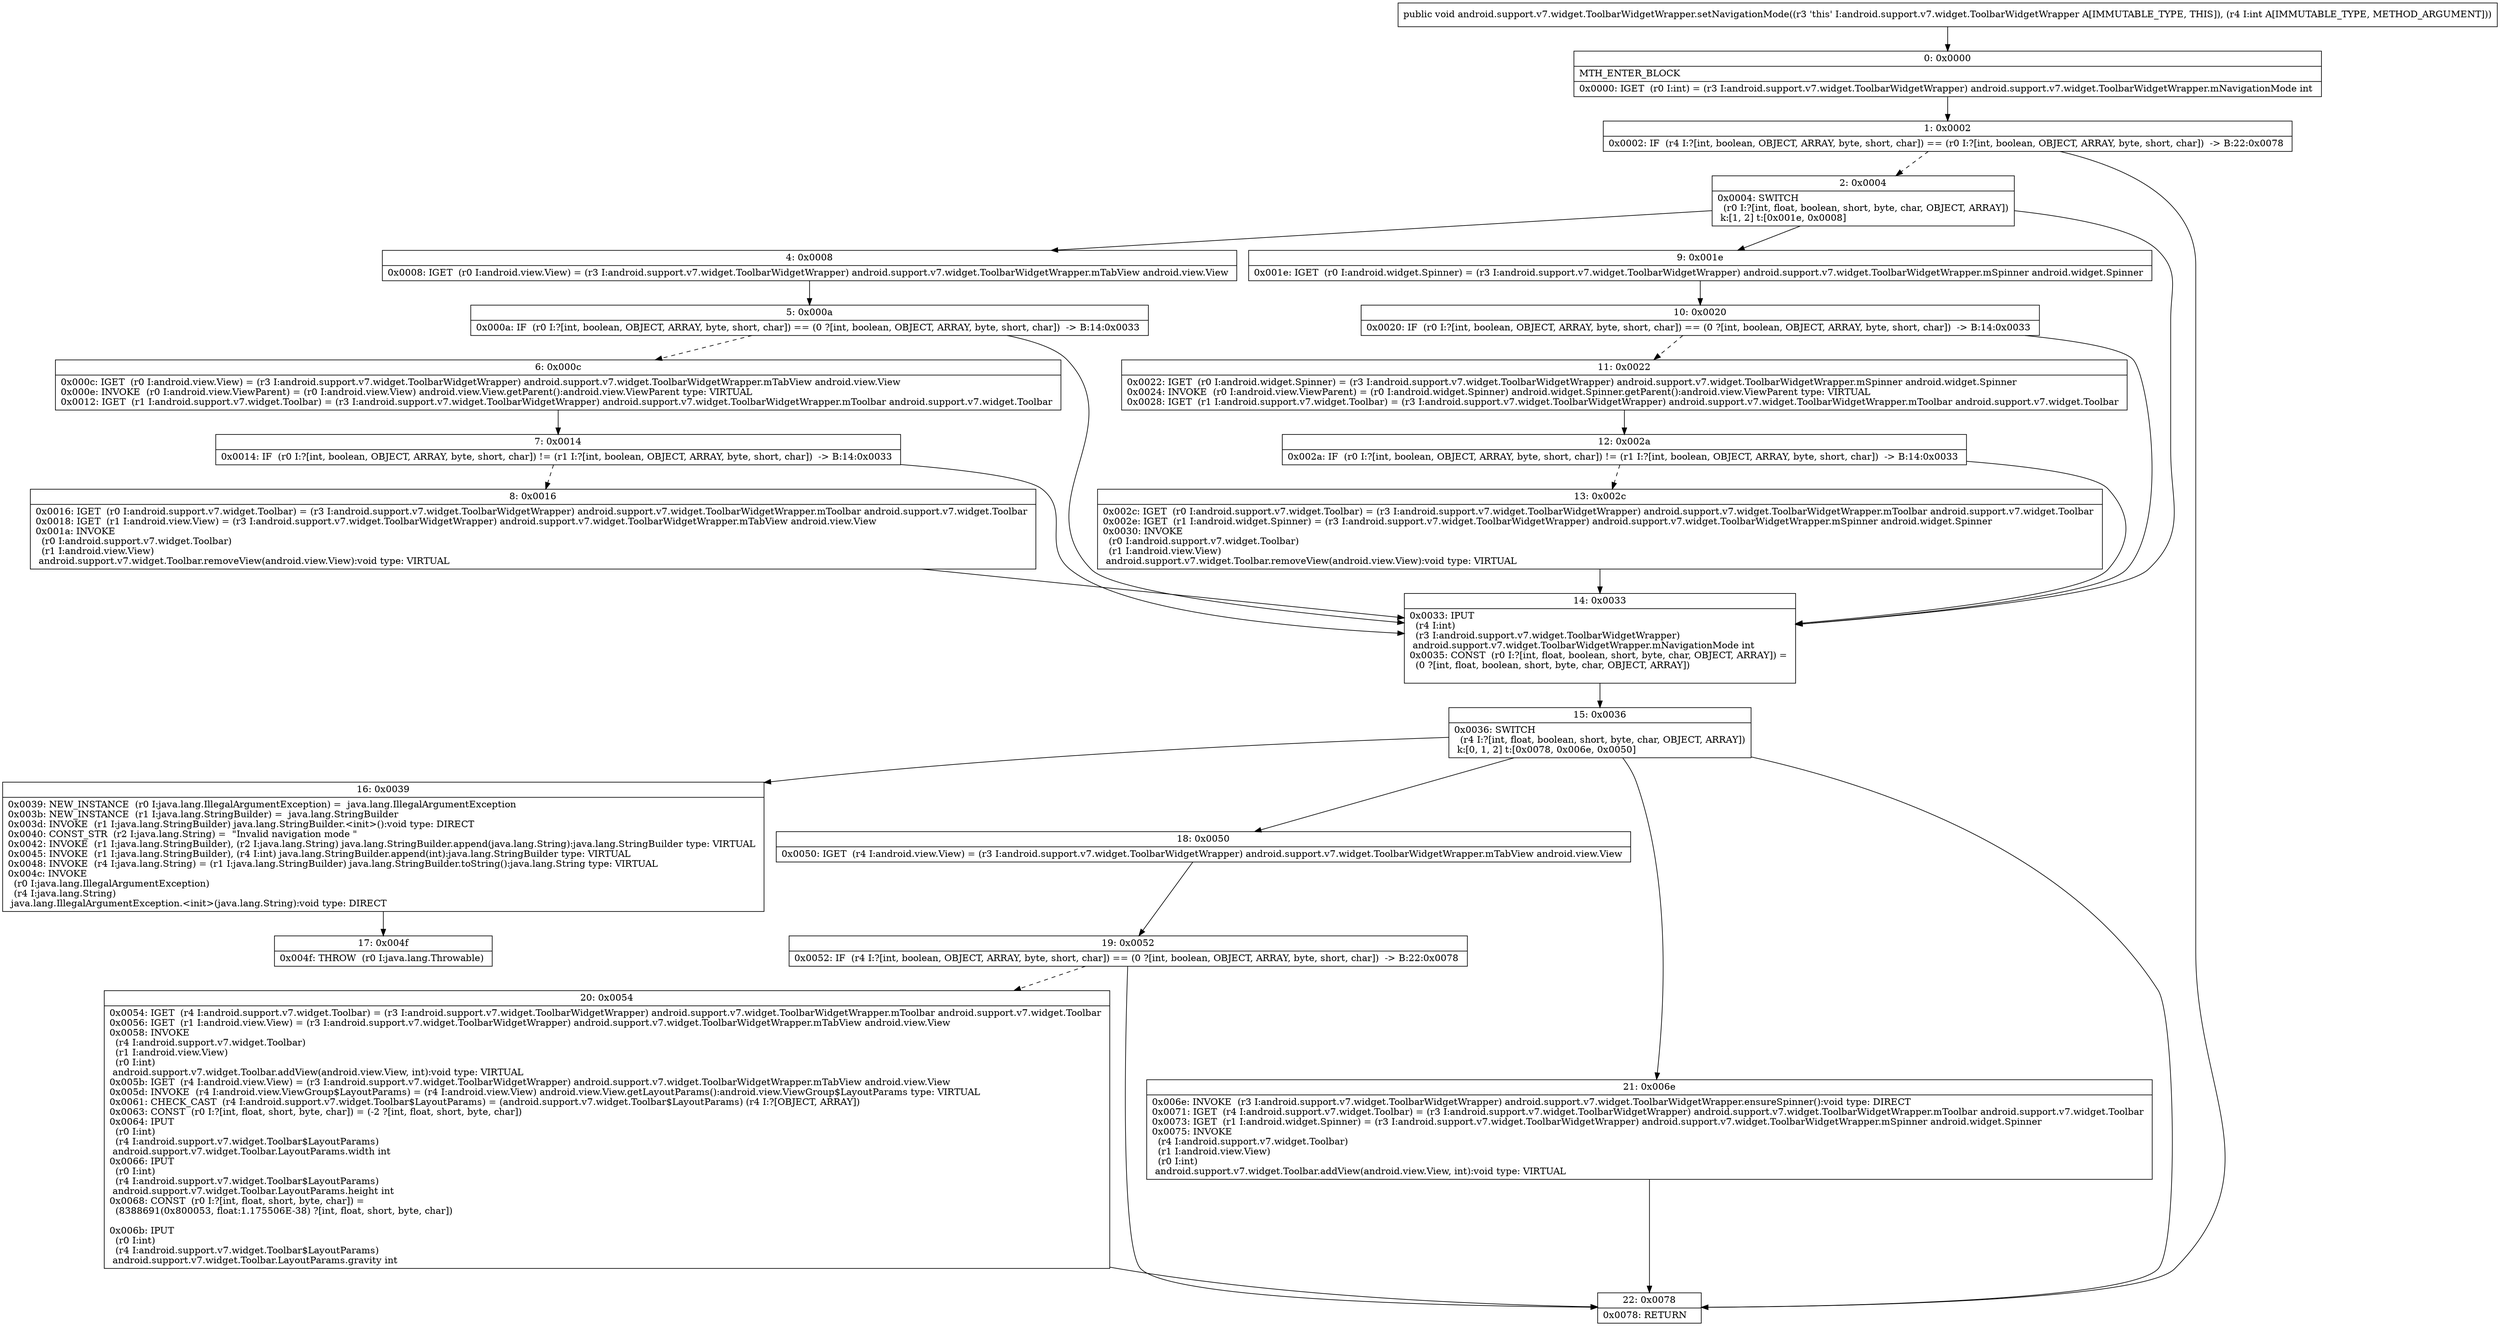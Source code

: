 digraph "CFG forandroid.support.v7.widget.ToolbarWidgetWrapper.setNavigationMode(I)V" {
Node_0 [shape=record,label="{0\:\ 0x0000|MTH_ENTER_BLOCK\l|0x0000: IGET  (r0 I:int) = (r3 I:android.support.v7.widget.ToolbarWidgetWrapper) android.support.v7.widget.ToolbarWidgetWrapper.mNavigationMode int \l}"];
Node_1 [shape=record,label="{1\:\ 0x0002|0x0002: IF  (r4 I:?[int, boolean, OBJECT, ARRAY, byte, short, char]) == (r0 I:?[int, boolean, OBJECT, ARRAY, byte, short, char])  \-\> B:22:0x0078 \l}"];
Node_2 [shape=record,label="{2\:\ 0x0004|0x0004: SWITCH  \l  (r0 I:?[int, float, boolean, short, byte, char, OBJECT, ARRAY])\l k:[1, 2] t:[0x001e, 0x0008] \l}"];
Node_4 [shape=record,label="{4\:\ 0x0008|0x0008: IGET  (r0 I:android.view.View) = (r3 I:android.support.v7.widget.ToolbarWidgetWrapper) android.support.v7.widget.ToolbarWidgetWrapper.mTabView android.view.View \l}"];
Node_5 [shape=record,label="{5\:\ 0x000a|0x000a: IF  (r0 I:?[int, boolean, OBJECT, ARRAY, byte, short, char]) == (0 ?[int, boolean, OBJECT, ARRAY, byte, short, char])  \-\> B:14:0x0033 \l}"];
Node_6 [shape=record,label="{6\:\ 0x000c|0x000c: IGET  (r0 I:android.view.View) = (r3 I:android.support.v7.widget.ToolbarWidgetWrapper) android.support.v7.widget.ToolbarWidgetWrapper.mTabView android.view.View \l0x000e: INVOKE  (r0 I:android.view.ViewParent) = (r0 I:android.view.View) android.view.View.getParent():android.view.ViewParent type: VIRTUAL \l0x0012: IGET  (r1 I:android.support.v7.widget.Toolbar) = (r3 I:android.support.v7.widget.ToolbarWidgetWrapper) android.support.v7.widget.ToolbarWidgetWrapper.mToolbar android.support.v7.widget.Toolbar \l}"];
Node_7 [shape=record,label="{7\:\ 0x0014|0x0014: IF  (r0 I:?[int, boolean, OBJECT, ARRAY, byte, short, char]) != (r1 I:?[int, boolean, OBJECT, ARRAY, byte, short, char])  \-\> B:14:0x0033 \l}"];
Node_8 [shape=record,label="{8\:\ 0x0016|0x0016: IGET  (r0 I:android.support.v7.widget.Toolbar) = (r3 I:android.support.v7.widget.ToolbarWidgetWrapper) android.support.v7.widget.ToolbarWidgetWrapper.mToolbar android.support.v7.widget.Toolbar \l0x0018: IGET  (r1 I:android.view.View) = (r3 I:android.support.v7.widget.ToolbarWidgetWrapper) android.support.v7.widget.ToolbarWidgetWrapper.mTabView android.view.View \l0x001a: INVOKE  \l  (r0 I:android.support.v7.widget.Toolbar)\l  (r1 I:android.view.View)\l android.support.v7.widget.Toolbar.removeView(android.view.View):void type: VIRTUAL \l}"];
Node_9 [shape=record,label="{9\:\ 0x001e|0x001e: IGET  (r0 I:android.widget.Spinner) = (r3 I:android.support.v7.widget.ToolbarWidgetWrapper) android.support.v7.widget.ToolbarWidgetWrapper.mSpinner android.widget.Spinner \l}"];
Node_10 [shape=record,label="{10\:\ 0x0020|0x0020: IF  (r0 I:?[int, boolean, OBJECT, ARRAY, byte, short, char]) == (0 ?[int, boolean, OBJECT, ARRAY, byte, short, char])  \-\> B:14:0x0033 \l}"];
Node_11 [shape=record,label="{11\:\ 0x0022|0x0022: IGET  (r0 I:android.widget.Spinner) = (r3 I:android.support.v7.widget.ToolbarWidgetWrapper) android.support.v7.widget.ToolbarWidgetWrapper.mSpinner android.widget.Spinner \l0x0024: INVOKE  (r0 I:android.view.ViewParent) = (r0 I:android.widget.Spinner) android.widget.Spinner.getParent():android.view.ViewParent type: VIRTUAL \l0x0028: IGET  (r1 I:android.support.v7.widget.Toolbar) = (r3 I:android.support.v7.widget.ToolbarWidgetWrapper) android.support.v7.widget.ToolbarWidgetWrapper.mToolbar android.support.v7.widget.Toolbar \l}"];
Node_12 [shape=record,label="{12\:\ 0x002a|0x002a: IF  (r0 I:?[int, boolean, OBJECT, ARRAY, byte, short, char]) != (r1 I:?[int, boolean, OBJECT, ARRAY, byte, short, char])  \-\> B:14:0x0033 \l}"];
Node_13 [shape=record,label="{13\:\ 0x002c|0x002c: IGET  (r0 I:android.support.v7.widget.Toolbar) = (r3 I:android.support.v7.widget.ToolbarWidgetWrapper) android.support.v7.widget.ToolbarWidgetWrapper.mToolbar android.support.v7.widget.Toolbar \l0x002e: IGET  (r1 I:android.widget.Spinner) = (r3 I:android.support.v7.widget.ToolbarWidgetWrapper) android.support.v7.widget.ToolbarWidgetWrapper.mSpinner android.widget.Spinner \l0x0030: INVOKE  \l  (r0 I:android.support.v7.widget.Toolbar)\l  (r1 I:android.view.View)\l android.support.v7.widget.Toolbar.removeView(android.view.View):void type: VIRTUAL \l}"];
Node_14 [shape=record,label="{14\:\ 0x0033|0x0033: IPUT  \l  (r4 I:int)\l  (r3 I:android.support.v7.widget.ToolbarWidgetWrapper)\l android.support.v7.widget.ToolbarWidgetWrapper.mNavigationMode int \l0x0035: CONST  (r0 I:?[int, float, boolean, short, byte, char, OBJECT, ARRAY]) = \l  (0 ?[int, float, boolean, short, byte, char, OBJECT, ARRAY])\l \l}"];
Node_15 [shape=record,label="{15\:\ 0x0036|0x0036: SWITCH  \l  (r4 I:?[int, float, boolean, short, byte, char, OBJECT, ARRAY])\l k:[0, 1, 2] t:[0x0078, 0x006e, 0x0050] \l}"];
Node_16 [shape=record,label="{16\:\ 0x0039|0x0039: NEW_INSTANCE  (r0 I:java.lang.IllegalArgumentException) =  java.lang.IllegalArgumentException \l0x003b: NEW_INSTANCE  (r1 I:java.lang.StringBuilder) =  java.lang.StringBuilder \l0x003d: INVOKE  (r1 I:java.lang.StringBuilder) java.lang.StringBuilder.\<init\>():void type: DIRECT \l0x0040: CONST_STR  (r2 I:java.lang.String) =  \"Invalid navigation mode \" \l0x0042: INVOKE  (r1 I:java.lang.StringBuilder), (r2 I:java.lang.String) java.lang.StringBuilder.append(java.lang.String):java.lang.StringBuilder type: VIRTUAL \l0x0045: INVOKE  (r1 I:java.lang.StringBuilder), (r4 I:int) java.lang.StringBuilder.append(int):java.lang.StringBuilder type: VIRTUAL \l0x0048: INVOKE  (r4 I:java.lang.String) = (r1 I:java.lang.StringBuilder) java.lang.StringBuilder.toString():java.lang.String type: VIRTUAL \l0x004c: INVOKE  \l  (r0 I:java.lang.IllegalArgumentException)\l  (r4 I:java.lang.String)\l java.lang.IllegalArgumentException.\<init\>(java.lang.String):void type: DIRECT \l}"];
Node_17 [shape=record,label="{17\:\ 0x004f|0x004f: THROW  (r0 I:java.lang.Throwable) \l}"];
Node_18 [shape=record,label="{18\:\ 0x0050|0x0050: IGET  (r4 I:android.view.View) = (r3 I:android.support.v7.widget.ToolbarWidgetWrapper) android.support.v7.widget.ToolbarWidgetWrapper.mTabView android.view.View \l}"];
Node_19 [shape=record,label="{19\:\ 0x0052|0x0052: IF  (r4 I:?[int, boolean, OBJECT, ARRAY, byte, short, char]) == (0 ?[int, boolean, OBJECT, ARRAY, byte, short, char])  \-\> B:22:0x0078 \l}"];
Node_20 [shape=record,label="{20\:\ 0x0054|0x0054: IGET  (r4 I:android.support.v7.widget.Toolbar) = (r3 I:android.support.v7.widget.ToolbarWidgetWrapper) android.support.v7.widget.ToolbarWidgetWrapper.mToolbar android.support.v7.widget.Toolbar \l0x0056: IGET  (r1 I:android.view.View) = (r3 I:android.support.v7.widget.ToolbarWidgetWrapper) android.support.v7.widget.ToolbarWidgetWrapper.mTabView android.view.View \l0x0058: INVOKE  \l  (r4 I:android.support.v7.widget.Toolbar)\l  (r1 I:android.view.View)\l  (r0 I:int)\l android.support.v7.widget.Toolbar.addView(android.view.View, int):void type: VIRTUAL \l0x005b: IGET  (r4 I:android.view.View) = (r3 I:android.support.v7.widget.ToolbarWidgetWrapper) android.support.v7.widget.ToolbarWidgetWrapper.mTabView android.view.View \l0x005d: INVOKE  (r4 I:android.view.ViewGroup$LayoutParams) = (r4 I:android.view.View) android.view.View.getLayoutParams():android.view.ViewGroup$LayoutParams type: VIRTUAL \l0x0061: CHECK_CAST  (r4 I:android.support.v7.widget.Toolbar$LayoutParams) = (android.support.v7.widget.Toolbar$LayoutParams) (r4 I:?[OBJECT, ARRAY]) \l0x0063: CONST  (r0 I:?[int, float, short, byte, char]) = (\-2 ?[int, float, short, byte, char]) \l0x0064: IPUT  \l  (r0 I:int)\l  (r4 I:android.support.v7.widget.Toolbar$LayoutParams)\l android.support.v7.widget.Toolbar.LayoutParams.width int \l0x0066: IPUT  \l  (r0 I:int)\l  (r4 I:android.support.v7.widget.Toolbar$LayoutParams)\l android.support.v7.widget.Toolbar.LayoutParams.height int \l0x0068: CONST  (r0 I:?[int, float, short, byte, char]) = \l  (8388691(0x800053, float:1.175506E\-38) ?[int, float, short, byte, char])\l \l0x006b: IPUT  \l  (r0 I:int)\l  (r4 I:android.support.v7.widget.Toolbar$LayoutParams)\l android.support.v7.widget.Toolbar.LayoutParams.gravity int \l}"];
Node_21 [shape=record,label="{21\:\ 0x006e|0x006e: INVOKE  (r3 I:android.support.v7.widget.ToolbarWidgetWrapper) android.support.v7.widget.ToolbarWidgetWrapper.ensureSpinner():void type: DIRECT \l0x0071: IGET  (r4 I:android.support.v7.widget.Toolbar) = (r3 I:android.support.v7.widget.ToolbarWidgetWrapper) android.support.v7.widget.ToolbarWidgetWrapper.mToolbar android.support.v7.widget.Toolbar \l0x0073: IGET  (r1 I:android.widget.Spinner) = (r3 I:android.support.v7.widget.ToolbarWidgetWrapper) android.support.v7.widget.ToolbarWidgetWrapper.mSpinner android.widget.Spinner \l0x0075: INVOKE  \l  (r4 I:android.support.v7.widget.Toolbar)\l  (r1 I:android.view.View)\l  (r0 I:int)\l android.support.v7.widget.Toolbar.addView(android.view.View, int):void type: VIRTUAL \l}"];
Node_22 [shape=record,label="{22\:\ 0x0078|0x0078: RETURN   \l}"];
MethodNode[shape=record,label="{public void android.support.v7.widget.ToolbarWidgetWrapper.setNavigationMode((r3 'this' I:android.support.v7.widget.ToolbarWidgetWrapper A[IMMUTABLE_TYPE, THIS]), (r4 I:int A[IMMUTABLE_TYPE, METHOD_ARGUMENT])) }"];
MethodNode -> Node_0;
Node_0 -> Node_1;
Node_1 -> Node_2[style=dashed];
Node_1 -> Node_22;
Node_2 -> Node_4;
Node_2 -> Node_9;
Node_2 -> Node_14;
Node_4 -> Node_5;
Node_5 -> Node_6[style=dashed];
Node_5 -> Node_14;
Node_6 -> Node_7;
Node_7 -> Node_8[style=dashed];
Node_7 -> Node_14;
Node_8 -> Node_14;
Node_9 -> Node_10;
Node_10 -> Node_11[style=dashed];
Node_10 -> Node_14;
Node_11 -> Node_12;
Node_12 -> Node_13[style=dashed];
Node_12 -> Node_14;
Node_13 -> Node_14;
Node_14 -> Node_15;
Node_15 -> Node_16;
Node_15 -> Node_18;
Node_15 -> Node_21;
Node_15 -> Node_22;
Node_16 -> Node_17;
Node_18 -> Node_19;
Node_19 -> Node_20[style=dashed];
Node_19 -> Node_22;
Node_20 -> Node_22;
Node_21 -> Node_22;
}

